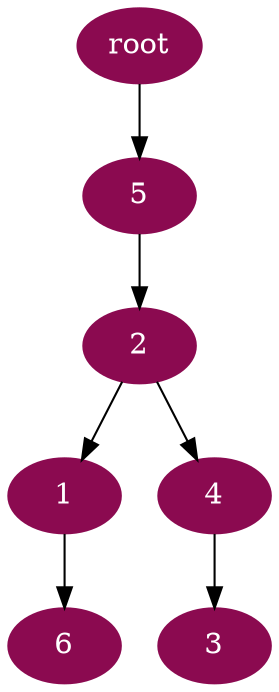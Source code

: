 digraph G {
node [color=deeppink4, style=filled, fontcolor=white];
2 -> 1;
5 -> 2;
4 -> 3;
2 -> 4;
"root" -> 5;
1 -> 6;
}
